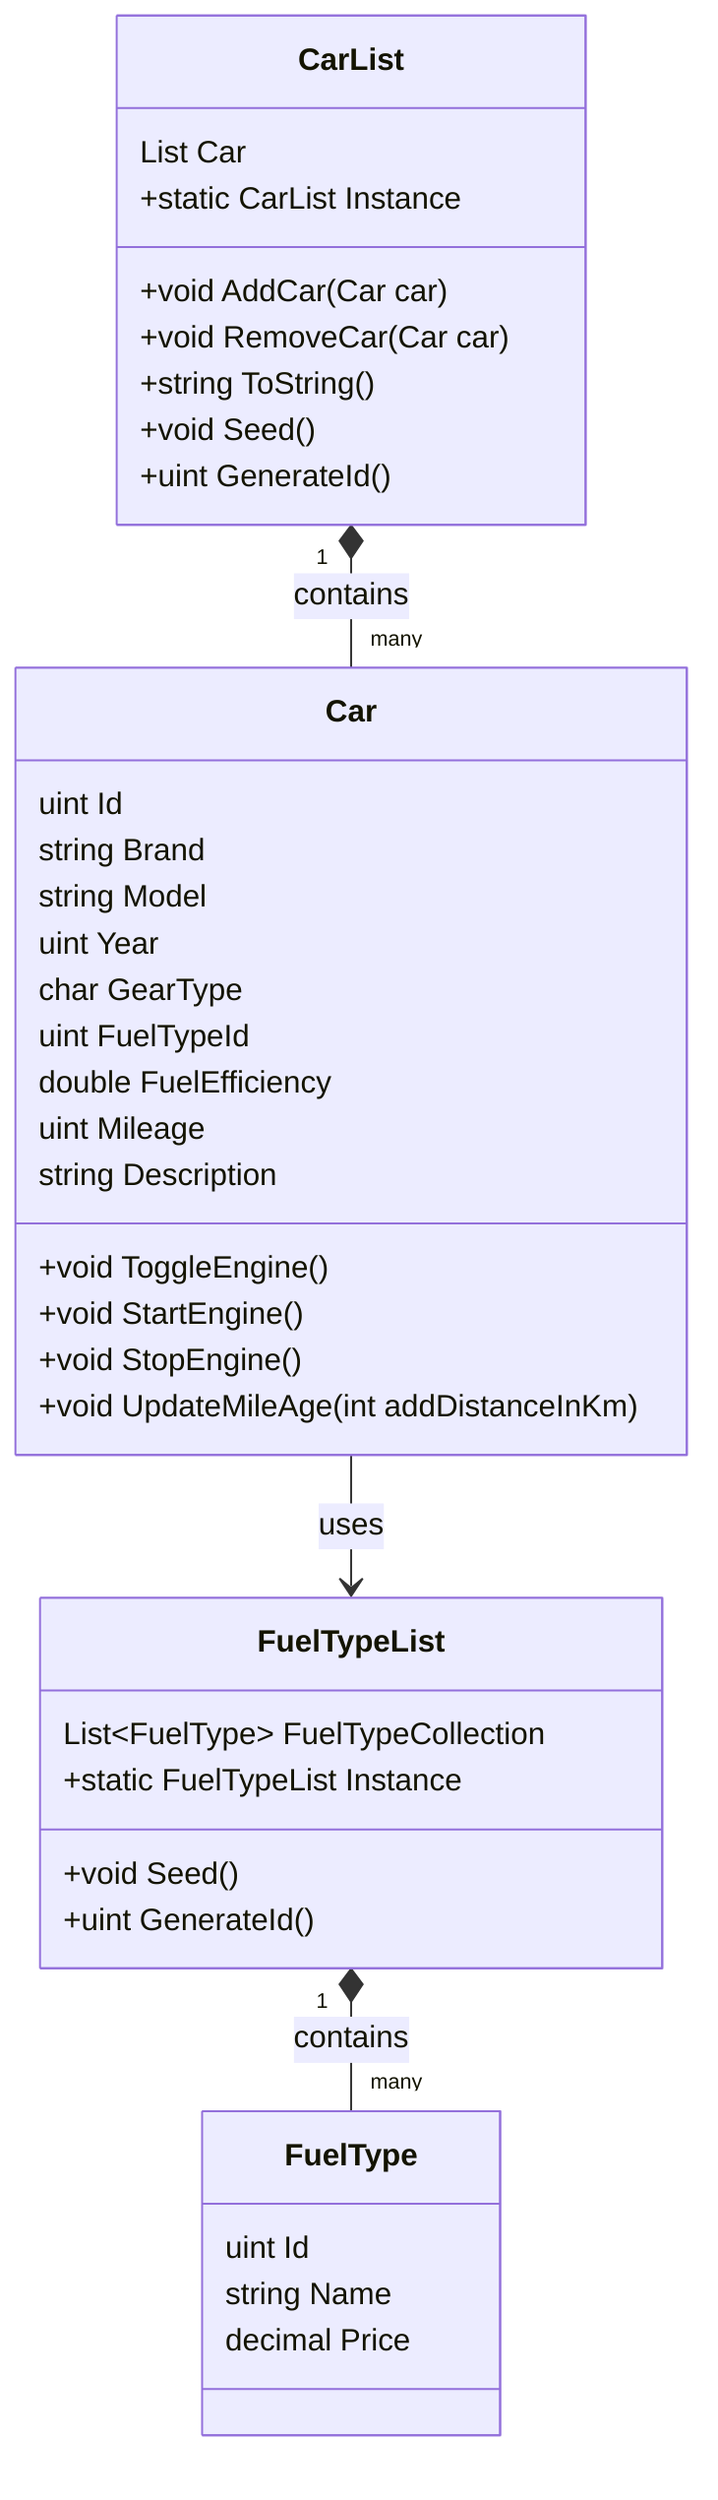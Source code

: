﻿classDiagram
    class Car {
        uint Id
        string Brand
        string Model
        uint Year
        char GearType
        uint FuelTypeId
        double FuelEfficiency
        uint Mileage
        string Description
        +void ToggleEngine()
        +void StartEngine()
        +void StopEngine()
        +void UpdateMileAge(int addDistanceInKm)
    }

    class FuelType {
        uint Id
        string Name
        decimal Price
    }

    class CarList {
        List<Car> Car
        +static CarList Instance
        +void AddCar(Car car)
        +void RemoveCar(Car car)
        +string ToString()
        +void Seed()
        +uint GenerateId()
    }

    class FuelTypeList {
        List~FuelType~ FuelTypeCollection
        +static FuelTypeList Instance
        +void Seed()
        +uint GenerateId()
    }

    Car --> FuelTypeList : uses
    CarList "1" *-- "many" Car : contains
    FuelTypeList "1" *-- "many" FuelType : contains